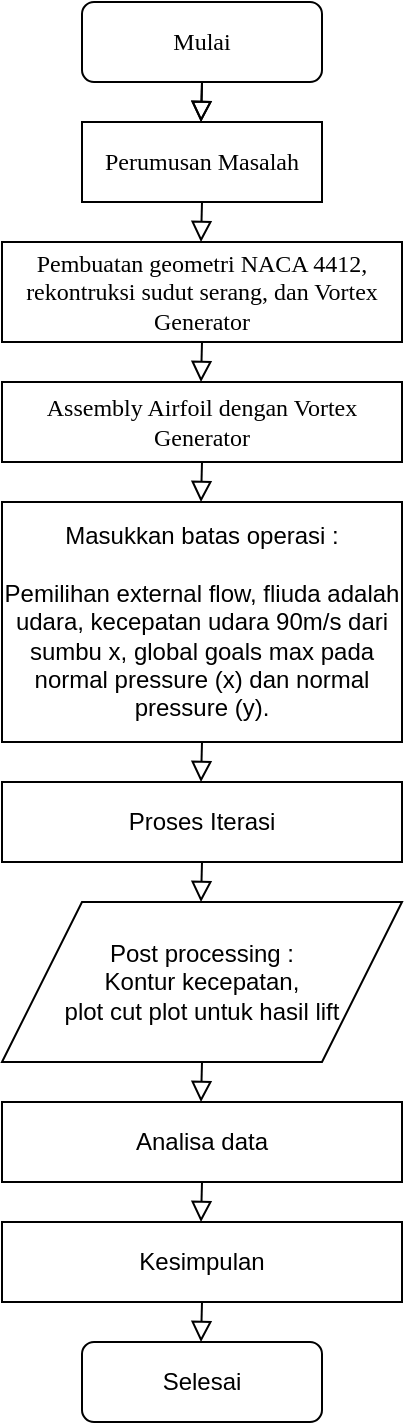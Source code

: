 <mxfile version="13.2.3" type="github">
  <diagram id="C5RBs43oDa-KdzZeNtuy" name="Page-1">
    <mxGraphModel dx="868" dy="489" grid="1" gridSize="10" guides="1" tooltips="1" connect="1" arrows="1" fold="1" page="1" pageScale="1" pageWidth="827" pageHeight="1169" math="0" shadow="0">
      <root>
        <mxCell id="WIyWlLk6GJQsqaUBKTNV-0" />
        <mxCell id="WIyWlLk6GJQsqaUBKTNV-1" parent="WIyWlLk6GJQsqaUBKTNV-0" />
        <mxCell id="WIyWlLk6GJQsqaUBKTNV-3" value="&lt;font face=&quot;Times New Roman&quot;&gt;Mulai&lt;/font&gt;" style="rounded=1;whiteSpace=wrap;html=1;fontSize=12;glass=0;strokeWidth=1;shadow=0;" parent="WIyWlLk6GJQsqaUBKTNV-1" vertex="1">
          <mxGeometry x="160" y="80" width="120" height="40" as="geometry" />
        </mxCell>
        <mxCell id="dedGfwvwKOVRfC8kFVkt-8" value="" style="rounded=0;html=1;jettySize=auto;orthogonalLoop=1;fontSize=11;endArrow=block;endFill=0;endSize=8;strokeWidth=1;shadow=0;labelBackgroundColor=none;edgeStyle=orthogonalEdgeStyle;" parent="WIyWlLk6GJQsqaUBKTNV-1" edge="1">
          <mxGeometry relative="1" as="geometry">
            <mxPoint x="220" y="120" as="sourcePoint" />
            <mxPoint x="219.5" y="140" as="targetPoint" />
          </mxGeometry>
        </mxCell>
        <mxCell id="dedGfwvwKOVRfC8kFVkt-12" value="&lt;font face=&quot;Times New Roman&quot;&gt;Perumusan Masalah&lt;/font&gt;" style="rounded=0;whiteSpace=wrap;html=1;" parent="WIyWlLk6GJQsqaUBKTNV-1" vertex="1">
          <mxGeometry x="160" y="140" width="120" height="40" as="geometry" />
        </mxCell>
        <mxCell id="dedGfwvwKOVRfC8kFVkt-13" value="&lt;font face=&quot;Times New Roman&quot;&gt;Pembuatan geometri NACA 4412, rekontruksi sudut serang, dan Vortex Generator&lt;/font&gt;" style="rounded=0;whiteSpace=wrap;html=1;" parent="WIyWlLk6GJQsqaUBKTNV-1" vertex="1">
          <mxGeometry x="120" y="200" width="200" height="50" as="geometry" />
        </mxCell>
        <mxCell id="dedGfwvwKOVRfC8kFVkt-15" value="&lt;font face=&quot;Times New Roman&quot;&gt;Assembly Airfoil dengan Vortex Generator&lt;/font&gt;" style="rounded=0;whiteSpace=wrap;html=1;" parent="WIyWlLk6GJQsqaUBKTNV-1" vertex="1">
          <mxGeometry x="120" y="270" width="200" height="40" as="geometry" />
        </mxCell>
        <mxCell id="dedGfwvwKOVRfC8kFVkt-17" value="" style="rounded=0;html=1;jettySize=auto;orthogonalLoop=1;fontSize=11;endArrow=block;endFill=0;endSize=8;strokeWidth=1;shadow=0;labelBackgroundColor=none;edgeStyle=orthogonalEdgeStyle;" parent="WIyWlLk6GJQsqaUBKTNV-1" edge="1">
          <mxGeometry relative="1" as="geometry">
            <mxPoint x="220" y="120" as="sourcePoint" />
            <mxPoint x="219.5" y="140" as="targetPoint" />
          </mxGeometry>
        </mxCell>
        <mxCell id="dedGfwvwKOVRfC8kFVkt-20" value="" style="rounded=0;html=1;jettySize=auto;orthogonalLoop=1;fontSize=11;endArrow=block;endFill=0;endSize=8;strokeWidth=1;shadow=0;labelBackgroundColor=none;edgeStyle=orthogonalEdgeStyle;" parent="WIyWlLk6GJQsqaUBKTNV-1" edge="1">
          <mxGeometry relative="1" as="geometry">
            <mxPoint x="220" y="730" as="sourcePoint" />
            <mxPoint x="219.5" y="750" as="targetPoint" />
          </mxGeometry>
        </mxCell>
        <mxCell id="dedGfwvwKOVRfC8kFVkt-21" value="" style="rounded=0;html=1;jettySize=auto;orthogonalLoop=1;fontSize=11;endArrow=block;endFill=0;endSize=8;strokeWidth=1;shadow=0;labelBackgroundColor=none;edgeStyle=orthogonalEdgeStyle;" parent="WIyWlLk6GJQsqaUBKTNV-1" edge="1">
          <mxGeometry relative="1" as="geometry">
            <mxPoint x="220" y="180" as="sourcePoint" />
            <mxPoint x="219.5" y="200" as="targetPoint" />
          </mxGeometry>
        </mxCell>
        <mxCell id="dedGfwvwKOVRfC8kFVkt-22" value="" style="rounded=0;html=1;jettySize=auto;orthogonalLoop=1;fontSize=11;endArrow=block;endFill=0;endSize=8;strokeWidth=1;shadow=0;labelBackgroundColor=none;edgeStyle=orthogonalEdgeStyle;" parent="WIyWlLk6GJQsqaUBKTNV-1" edge="1">
          <mxGeometry relative="1" as="geometry">
            <mxPoint x="220" y="250" as="sourcePoint" />
            <mxPoint x="219.5" y="270" as="targetPoint" />
          </mxGeometry>
        </mxCell>
        <mxCell id="dedGfwvwKOVRfC8kFVkt-23" value="&lt;div&gt;Masukkan batas operasi :&lt;/div&gt;&lt;div&gt;&lt;br&gt;&lt;/div&gt;&lt;div&gt;Pemilihan external flow, fliuda adalah udara, kecepatan udara 90m/s dari sumbu x, global goals max pada normal pressure (x) dan normal pressure (y).&lt;br&gt;&lt;/div&gt;" style="rounded=0;whiteSpace=wrap;html=1;" parent="WIyWlLk6GJQsqaUBKTNV-1" vertex="1">
          <mxGeometry x="120" y="330" width="200" height="120" as="geometry" />
        </mxCell>
        <mxCell id="dedGfwvwKOVRfC8kFVkt-24" value="" style="rounded=0;html=1;jettySize=auto;orthogonalLoop=1;fontSize=11;endArrow=block;endFill=0;endSize=8;strokeWidth=1;shadow=0;labelBackgroundColor=none;edgeStyle=orthogonalEdgeStyle;" parent="WIyWlLk6GJQsqaUBKTNV-1" edge="1">
          <mxGeometry relative="1" as="geometry">
            <mxPoint x="220" y="310" as="sourcePoint" />
            <mxPoint x="219.5" y="330" as="targetPoint" />
          </mxGeometry>
        </mxCell>
        <mxCell id="xh9AoII8tTs9re3ZHvOG-2" value="" style="rounded=0;html=1;jettySize=auto;orthogonalLoop=1;fontSize=11;endArrow=block;endFill=0;endSize=8;strokeWidth=1;shadow=0;labelBackgroundColor=none;edgeStyle=orthogonalEdgeStyle;" edge="1" parent="WIyWlLk6GJQsqaUBKTNV-1">
          <mxGeometry relative="1" as="geometry">
            <mxPoint x="220" y="450" as="sourcePoint" />
            <mxPoint x="219.5" y="470" as="targetPoint" />
          </mxGeometry>
        </mxCell>
        <mxCell id="xh9AoII8tTs9re3ZHvOG-3" value="Proses Iterasi" style="rounded=0;whiteSpace=wrap;html=1;" vertex="1" parent="WIyWlLk6GJQsqaUBKTNV-1">
          <mxGeometry x="120" y="470" width="200" height="40" as="geometry" />
        </mxCell>
        <mxCell id="xh9AoII8tTs9re3ZHvOG-5" value="" style="rounded=0;html=1;jettySize=auto;orthogonalLoop=1;fontSize=11;endArrow=block;endFill=0;endSize=8;strokeWidth=1;shadow=0;labelBackgroundColor=none;edgeStyle=orthogonalEdgeStyle;" edge="1" parent="WIyWlLk6GJQsqaUBKTNV-1">
          <mxGeometry relative="1" as="geometry">
            <mxPoint x="220" y="510" as="sourcePoint" />
            <mxPoint x="219.5" y="530" as="targetPoint" />
          </mxGeometry>
        </mxCell>
        <mxCell id="xh9AoII8tTs9re3ZHvOG-6" value="&lt;div&gt;Post processing :&lt;/div&gt;&lt;div&gt;Kontur kecepatan,&lt;/div&gt;&lt;div&gt; plot cut plot untuk hasil lift&lt;br&gt;&lt;/div&gt;" style="shape=parallelogram;perimeter=parallelogramPerimeter;whiteSpace=wrap;html=1;" vertex="1" parent="WIyWlLk6GJQsqaUBKTNV-1">
          <mxGeometry x="120" y="530" width="200" height="80" as="geometry" />
        </mxCell>
        <mxCell id="xh9AoII8tTs9re3ZHvOG-8" value="" style="rounded=0;html=1;jettySize=auto;orthogonalLoop=1;fontSize=11;endArrow=block;endFill=0;endSize=8;strokeWidth=1;shadow=0;labelBackgroundColor=none;edgeStyle=orthogonalEdgeStyle;" edge="1" parent="WIyWlLk6GJQsqaUBKTNV-1">
          <mxGeometry relative="1" as="geometry">
            <mxPoint x="220" y="610" as="sourcePoint" />
            <mxPoint x="219.5" y="630" as="targetPoint" />
          </mxGeometry>
        </mxCell>
        <mxCell id="xh9AoII8tTs9re3ZHvOG-9" value="Analisa data" style="rounded=0;whiteSpace=wrap;html=1;" vertex="1" parent="WIyWlLk6GJQsqaUBKTNV-1">
          <mxGeometry x="120" y="630" width="200" height="40" as="geometry" />
        </mxCell>
        <mxCell id="xh9AoII8tTs9re3ZHvOG-10" value="" style="rounded=0;html=1;jettySize=auto;orthogonalLoop=1;fontSize=11;endArrow=block;endFill=0;endSize=8;strokeWidth=1;shadow=0;labelBackgroundColor=none;edgeStyle=orthogonalEdgeStyle;" edge="1" parent="WIyWlLk6GJQsqaUBKTNV-1">
          <mxGeometry relative="1" as="geometry">
            <mxPoint x="220" y="670" as="sourcePoint" />
            <mxPoint x="219.5" y="690" as="targetPoint" />
          </mxGeometry>
        </mxCell>
        <mxCell id="xh9AoII8tTs9re3ZHvOG-11" value="Kesimpulan" style="rounded=0;whiteSpace=wrap;html=1;" vertex="1" parent="WIyWlLk6GJQsqaUBKTNV-1">
          <mxGeometry x="120" y="690" width="200" height="40" as="geometry" />
        </mxCell>
        <mxCell id="xh9AoII8tTs9re3ZHvOG-12" value="Selesai" style="rounded=1;whiteSpace=wrap;html=1;" vertex="1" parent="WIyWlLk6GJQsqaUBKTNV-1">
          <mxGeometry x="160" y="750" width="120" height="40" as="geometry" />
        </mxCell>
      </root>
    </mxGraphModel>
  </diagram>
</mxfile>
